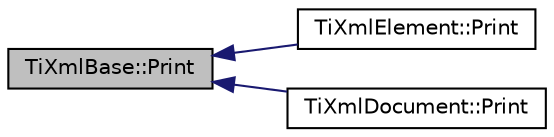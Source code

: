 digraph "TiXmlBase::Print"
{
  edge [fontname="Helvetica",fontsize="10",labelfontname="Helvetica",labelfontsize="10"];
  node [fontname="Helvetica",fontsize="10",shape=record];
  rankdir="LR";
  Node1 [label="TiXmlBase::Print",height=0.2,width=0.4,color="black", fillcolor="grey75", style="filled" fontcolor="black"];
  Node1 -> Node2 [dir="back",color="midnightblue",fontsize="10",style="solid"];
  Node2 [label="TiXmlElement::Print",height=0.2,width=0.4,color="black", fillcolor="white", style="filled",URL="$class_ti_xml_element.html#ad9d0c008866982ab8d9aafae7e14d692"];
  Node1 -> Node3 [dir="back",color="midnightblue",fontsize="10",style="solid"];
  Node3 [label="TiXmlDocument::Print",height=0.2,width=0.4,color="black", fillcolor="white", style="filled",URL="$class_ti_xml_document.html#a7b1aea204fee266b70b9c105c8bf2ada",tooltip="Print this Document to a FILE stream. "];
}
